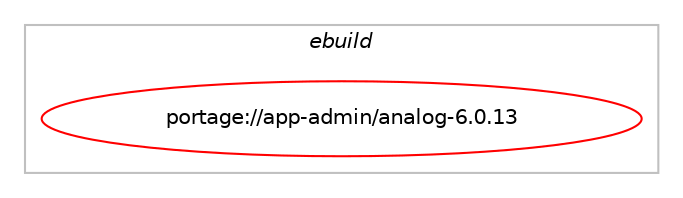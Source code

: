 digraph prolog {

# *************
# Graph options
# *************

newrank=true;
concentrate=true;
compound=true;
graph [rankdir=LR,fontname=Helvetica,fontsize=10,ranksep=1.5];#, ranksep=2.5, nodesep=0.2];
edge  [arrowhead=vee];
node  [fontname=Helvetica,fontsize=10];

# **********
# The ebuild
# **********

subgraph cluster_leftcol {
color=gray;
label=<<i>ebuild</i>>;
id [label="portage://app-admin/analog-6.0.13", color=red, width=4, href="../app-admin/analog-6.0.13.svg"];
}

# ****************
# The dependencies
# ****************

subgraph cluster_midcol {
color=gray;
label=<<i>dependencies</i>>;
subgraph cluster_compile {
fillcolor="#eeeeee";
style=filled;
label=<<i>compile</i>>;
# *** BEGIN UNKNOWN DEPENDENCY TYPE (TODO) ***
# id -> equal(package_dependency(portage://app-admin/analog-6.0.13,install,no,app-arch,unzip,none,[,,],[],[]))
# *** END UNKNOWN DEPENDENCY TYPE (TODO) ***

# *** BEGIN UNKNOWN DEPENDENCY TYPE (TODO) ***
# id -> equal(package_dependency(portage://app-admin/analog-6.0.13,install,no,dev-libs,libpcre,greaterequal,[3.4,,,3.4],[],[]))
# *** END UNKNOWN DEPENDENCY TYPE (TODO) ***

# *** BEGIN UNKNOWN DEPENDENCY TYPE (TODO) ***
# id -> equal(package_dependency(portage://app-admin/analog-6.0.13,install,no,media-libs,gd,greaterequal,[1.8.4,,-r2,1.8.4-r2],[],[use(enable(jpeg),none),use(enable(png),none)]))
# *** END UNKNOWN DEPENDENCY TYPE (TODO) ***

# *** BEGIN UNKNOWN DEPENDENCY TYPE (TODO) ***
# id -> equal(package_dependency(portage://app-admin/analog-6.0.13,install,no,sys-libs,zlib,none,[,,],[],[]))
# *** END UNKNOWN DEPENDENCY TYPE (TODO) ***

}
subgraph cluster_compileandrun {
fillcolor="#eeeeee";
style=filled;
label=<<i>compile and run</i>>;
}
subgraph cluster_run {
fillcolor="#eeeeee";
style=filled;
label=<<i>run</i>>;
# *** BEGIN UNKNOWN DEPENDENCY TYPE (TODO) ***
# id -> equal(package_dependency(portage://app-admin/analog-6.0.13,run,no,app-arch,unzip,none,[,,],[],[]))
# *** END UNKNOWN DEPENDENCY TYPE (TODO) ***

# *** BEGIN UNKNOWN DEPENDENCY TYPE (TODO) ***
# id -> equal(package_dependency(portage://app-admin/analog-6.0.13,run,no,dev-libs,libpcre,greaterequal,[3.4,,,3.4],[],[]))
# *** END UNKNOWN DEPENDENCY TYPE (TODO) ***

# *** BEGIN UNKNOWN DEPENDENCY TYPE (TODO) ***
# id -> equal(package_dependency(portage://app-admin/analog-6.0.13,run,no,media-libs,gd,greaterequal,[1.8.4,,-r2,1.8.4-r2],[],[use(enable(jpeg),none),use(enable(png),none)]))
# *** END UNKNOWN DEPENDENCY TYPE (TODO) ***

# *** BEGIN UNKNOWN DEPENDENCY TYPE (TODO) ***
# id -> equal(package_dependency(portage://app-admin/analog-6.0.13,run,no,sys-libs,zlib,none,[,,],[],[]))
# *** END UNKNOWN DEPENDENCY TYPE (TODO) ***

}
}

# **************
# The candidates
# **************

subgraph cluster_choices {
rank=same;
color=gray;
label=<<i>candidates</i>>;

}

}

